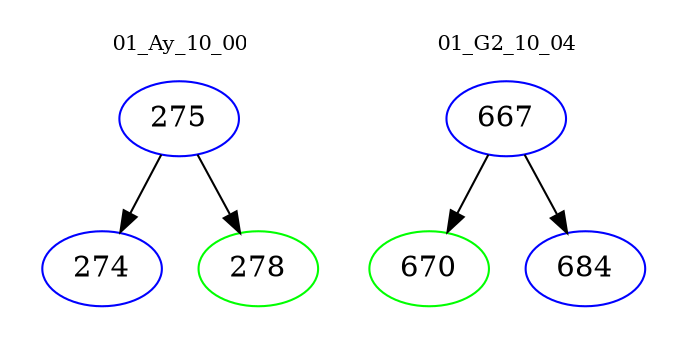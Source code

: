 digraph{
subgraph cluster_0 {
color = white
label = "01_Ay_10_00";
fontsize=10;
T0_275 [label="275", color="blue"]
T0_275 -> T0_274 [color="black"]
T0_274 [label="274", color="blue"]
T0_275 -> T0_278 [color="black"]
T0_278 [label="278", color="green"]
}
subgraph cluster_1 {
color = white
label = "01_G2_10_04";
fontsize=10;
T1_667 [label="667", color="blue"]
T1_667 -> T1_670 [color="black"]
T1_670 [label="670", color="green"]
T1_667 -> T1_684 [color="black"]
T1_684 [label="684", color="blue"]
}
}
